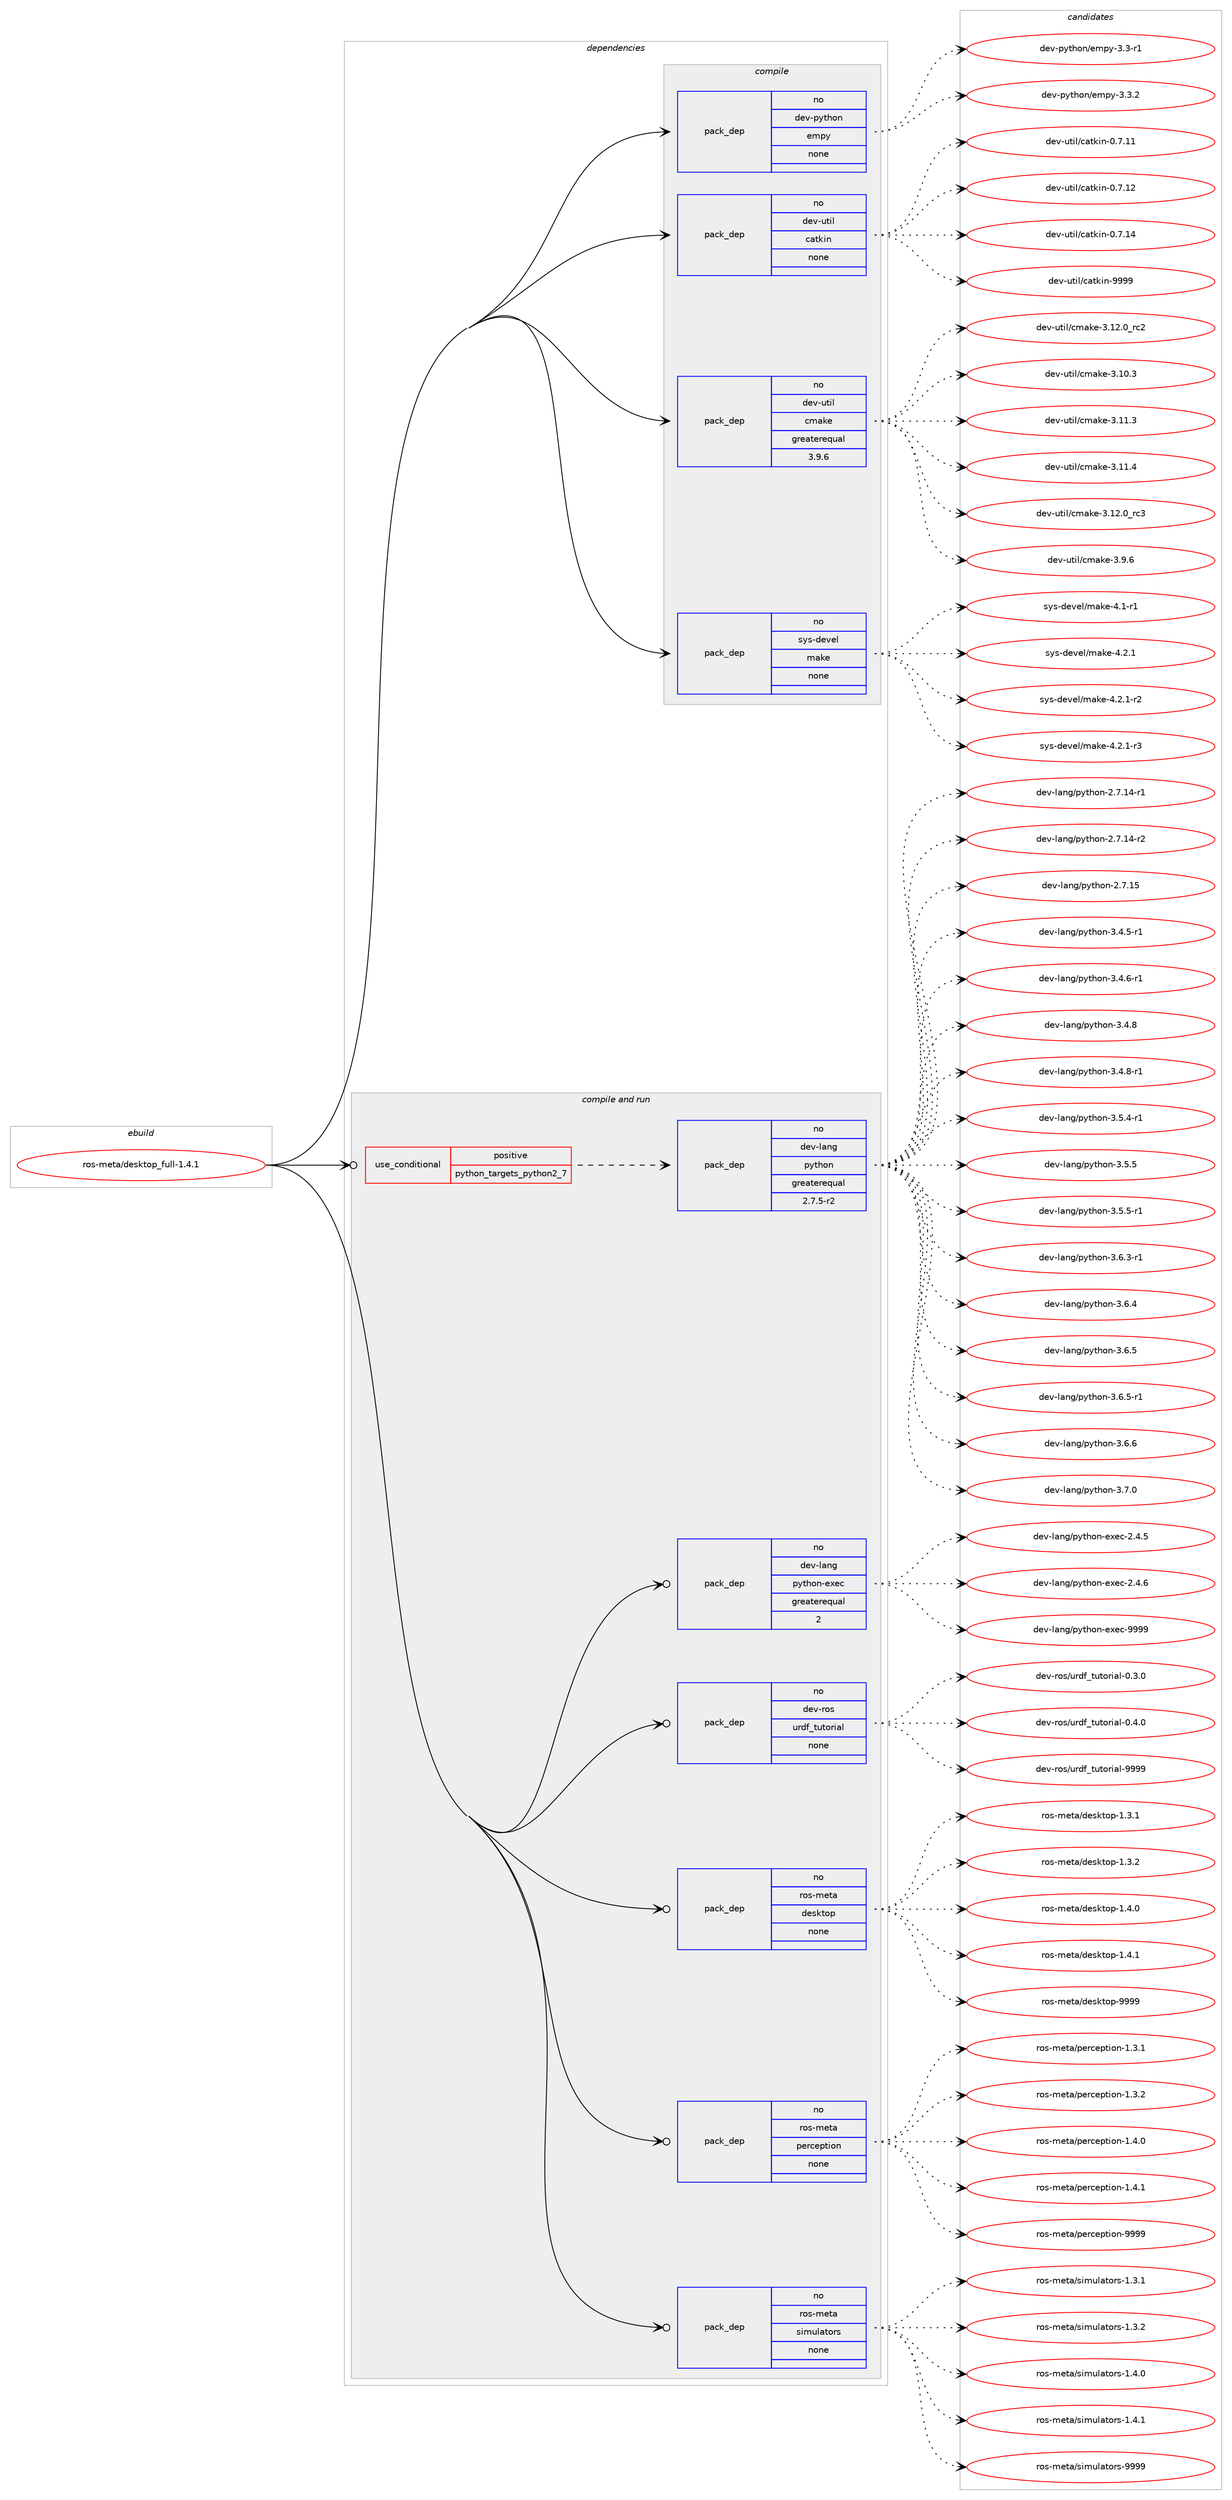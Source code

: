 digraph prolog {

# *************
# Graph options
# *************

newrank=true;
concentrate=true;
compound=true;
graph [rankdir=LR,fontname=Helvetica,fontsize=10,ranksep=1.5];#, ranksep=2.5, nodesep=0.2];
edge  [arrowhead=vee];
node  [fontname=Helvetica,fontsize=10];

# **********
# The ebuild
# **********

subgraph cluster_leftcol {
color=gray;
rank=same;
label=<<i>ebuild</i>>;
id [label="ros-meta/desktop_full-1.4.1", color=red, width=4, href="../ros-meta/desktop_full-1.4.1.svg"];
}

# ****************
# The dependencies
# ****************

subgraph cluster_midcol {
color=gray;
label=<<i>dependencies</i>>;
subgraph cluster_compile {
fillcolor="#eeeeee";
style=filled;
label=<<i>compile</i>>;
subgraph pack755 {
dependency1118 [label=<<TABLE BORDER="0" CELLBORDER="1" CELLSPACING="0" CELLPADDING="4" WIDTH="220"><TR><TD ROWSPAN="6" CELLPADDING="30">pack_dep</TD></TR><TR><TD WIDTH="110">no</TD></TR><TR><TD>dev-python</TD></TR><TR><TD>empy</TD></TR><TR><TD>none</TD></TR><TR><TD></TD></TR></TABLE>>, shape=none, color=blue];
}
id:e -> dependency1118:w [weight=20,style="solid",arrowhead="vee"];
subgraph pack756 {
dependency1119 [label=<<TABLE BORDER="0" CELLBORDER="1" CELLSPACING="0" CELLPADDING="4" WIDTH="220"><TR><TD ROWSPAN="6" CELLPADDING="30">pack_dep</TD></TR><TR><TD WIDTH="110">no</TD></TR><TR><TD>dev-util</TD></TR><TR><TD>catkin</TD></TR><TR><TD>none</TD></TR><TR><TD></TD></TR></TABLE>>, shape=none, color=blue];
}
id:e -> dependency1119:w [weight=20,style="solid",arrowhead="vee"];
subgraph pack757 {
dependency1120 [label=<<TABLE BORDER="0" CELLBORDER="1" CELLSPACING="0" CELLPADDING="4" WIDTH="220"><TR><TD ROWSPAN="6" CELLPADDING="30">pack_dep</TD></TR><TR><TD WIDTH="110">no</TD></TR><TR><TD>dev-util</TD></TR><TR><TD>cmake</TD></TR><TR><TD>greaterequal</TD></TR><TR><TD>3.9.6</TD></TR></TABLE>>, shape=none, color=blue];
}
id:e -> dependency1120:w [weight=20,style="solid",arrowhead="vee"];
subgraph pack758 {
dependency1121 [label=<<TABLE BORDER="0" CELLBORDER="1" CELLSPACING="0" CELLPADDING="4" WIDTH="220"><TR><TD ROWSPAN="6" CELLPADDING="30">pack_dep</TD></TR><TR><TD WIDTH="110">no</TD></TR><TR><TD>sys-devel</TD></TR><TR><TD>make</TD></TR><TR><TD>none</TD></TR><TR><TD></TD></TR></TABLE>>, shape=none, color=blue];
}
id:e -> dependency1121:w [weight=20,style="solid",arrowhead="vee"];
}
subgraph cluster_compileandrun {
fillcolor="#eeeeee";
style=filled;
label=<<i>compile and run</i>>;
subgraph cond339 {
dependency1122 [label=<<TABLE BORDER="0" CELLBORDER="1" CELLSPACING="0" CELLPADDING="4"><TR><TD ROWSPAN="3" CELLPADDING="10">use_conditional</TD></TR><TR><TD>positive</TD></TR><TR><TD>python_targets_python2_7</TD></TR></TABLE>>, shape=none, color=red];
subgraph pack759 {
dependency1123 [label=<<TABLE BORDER="0" CELLBORDER="1" CELLSPACING="0" CELLPADDING="4" WIDTH="220"><TR><TD ROWSPAN="6" CELLPADDING="30">pack_dep</TD></TR><TR><TD WIDTH="110">no</TD></TR><TR><TD>dev-lang</TD></TR><TR><TD>python</TD></TR><TR><TD>greaterequal</TD></TR><TR><TD>2.7.5-r2</TD></TR></TABLE>>, shape=none, color=blue];
}
dependency1122:e -> dependency1123:w [weight=20,style="dashed",arrowhead="vee"];
}
id:e -> dependency1122:w [weight=20,style="solid",arrowhead="odotvee"];
subgraph pack760 {
dependency1124 [label=<<TABLE BORDER="0" CELLBORDER="1" CELLSPACING="0" CELLPADDING="4" WIDTH="220"><TR><TD ROWSPAN="6" CELLPADDING="30">pack_dep</TD></TR><TR><TD WIDTH="110">no</TD></TR><TR><TD>dev-lang</TD></TR><TR><TD>python-exec</TD></TR><TR><TD>greaterequal</TD></TR><TR><TD>2</TD></TR></TABLE>>, shape=none, color=blue];
}
id:e -> dependency1124:w [weight=20,style="solid",arrowhead="odotvee"];
subgraph pack761 {
dependency1125 [label=<<TABLE BORDER="0" CELLBORDER="1" CELLSPACING="0" CELLPADDING="4" WIDTH="220"><TR><TD ROWSPAN="6" CELLPADDING="30">pack_dep</TD></TR><TR><TD WIDTH="110">no</TD></TR><TR><TD>dev-ros</TD></TR><TR><TD>urdf_tutorial</TD></TR><TR><TD>none</TD></TR><TR><TD></TD></TR></TABLE>>, shape=none, color=blue];
}
id:e -> dependency1125:w [weight=20,style="solid",arrowhead="odotvee"];
subgraph pack762 {
dependency1126 [label=<<TABLE BORDER="0" CELLBORDER="1" CELLSPACING="0" CELLPADDING="4" WIDTH="220"><TR><TD ROWSPAN="6" CELLPADDING="30">pack_dep</TD></TR><TR><TD WIDTH="110">no</TD></TR><TR><TD>ros-meta</TD></TR><TR><TD>desktop</TD></TR><TR><TD>none</TD></TR><TR><TD></TD></TR></TABLE>>, shape=none, color=blue];
}
id:e -> dependency1126:w [weight=20,style="solid",arrowhead="odotvee"];
subgraph pack763 {
dependency1127 [label=<<TABLE BORDER="0" CELLBORDER="1" CELLSPACING="0" CELLPADDING="4" WIDTH="220"><TR><TD ROWSPAN="6" CELLPADDING="30">pack_dep</TD></TR><TR><TD WIDTH="110">no</TD></TR><TR><TD>ros-meta</TD></TR><TR><TD>perception</TD></TR><TR><TD>none</TD></TR><TR><TD></TD></TR></TABLE>>, shape=none, color=blue];
}
id:e -> dependency1127:w [weight=20,style="solid",arrowhead="odotvee"];
subgraph pack764 {
dependency1128 [label=<<TABLE BORDER="0" CELLBORDER="1" CELLSPACING="0" CELLPADDING="4" WIDTH="220"><TR><TD ROWSPAN="6" CELLPADDING="30">pack_dep</TD></TR><TR><TD WIDTH="110">no</TD></TR><TR><TD>ros-meta</TD></TR><TR><TD>simulators</TD></TR><TR><TD>none</TD></TR><TR><TD></TD></TR></TABLE>>, shape=none, color=blue];
}
id:e -> dependency1128:w [weight=20,style="solid",arrowhead="odotvee"];
}
subgraph cluster_run {
fillcolor="#eeeeee";
style=filled;
label=<<i>run</i>>;
}
}

# **************
# The candidates
# **************

subgraph cluster_choices {
rank=same;
color=gray;
label=<<i>candidates</i>>;

subgraph choice755 {
color=black;
nodesep=1;
choice1001011184511212111610411111047101109112121455146514511449 [label="dev-python/empy-3.3-r1", color=red, width=4,href="../dev-python/empy-3.3-r1.svg"];
choice1001011184511212111610411111047101109112121455146514650 [label="dev-python/empy-3.3.2", color=red, width=4,href="../dev-python/empy-3.3.2.svg"];
dependency1118:e -> choice1001011184511212111610411111047101109112121455146514511449:w [style=dotted,weight="100"];
dependency1118:e -> choice1001011184511212111610411111047101109112121455146514650:w [style=dotted,weight="100"];
}
subgraph choice756 {
color=black;
nodesep=1;
choice1001011184511711610510847999711610710511045484655464949 [label="dev-util/catkin-0.7.11", color=red, width=4,href="../dev-util/catkin-0.7.11.svg"];
choice1001011184511711610510847999711610710511045484655464950 [label="dev-util/catkin-0.7.12", color=red, width=4,href="../dev-util/catkin-0.7.12.svg"];
choice1001011184511711610510847999711610710511045484655464952 [label="dev-util/catkin-0.7.14", color=red, width=4,href="../dev-util/catkin-0.7.14.svg"];
choice100101118451171161051084799971161071051104557575757 [label="dev-util/catkin-9999", color=red, width=4,href="../dev-util/catkin-9999.svg"];
dependency1119:e -> choice1001011184511711610510847999711610710511045484655464949:w [style=dotted,weight="100"];
dependency1119:e -> choice1001011184511711610510847999711610710511045484655464950:w [style=dotted,weight="100"];
dependency1119:e -> choice1001011184511711610510847999711610710511045484655464952:w [style=dotted,weight="100"];
dependency1119:e -> choice100101118451171161051084799971161071051104557575757:w [style=dotted,weight="100"];
}
subgraph choice757 {
color=black;
nodesep=1;
choice1001011184511711610510847991099710710145514649504648951149950 [label="dev-util/cmake-3.12.0_rc2", color=red, width=4,href="../dev-util/cmake-3.12.0_rc2.svg"];
choice1001011184511711610510847991099710710145514649484651 [label="dev-util/cmake-3.10.3", color=red, width=4,href="../dev-util/cmake-3.10.3.svg"];
choice1001011184511711610510847991099710710145514649494651 [label="dev-util/cmake-3.11.3", color=red, width=4,href="../dev-util/cmake-3.11.3.svg"];
choice1001011184511711610510847991099710710145514649494652 [label="dev-util/cmake-3.11.4", color=red, width=4,href="../dev-util/cmake-3.11.4.svg"];
choice1001011184511711610510847991099710710145514649504648951149951 [label="dev-util/cmake-3.12.0_rc3", color=red, width=4,href="../dev-util/cmake-3.12.0_rc3.svg"];
choice10010111845117116105108479910997107101455146574654 [label="dev-util/cmake-3.9.6", color=red, width=4,href="../dev-util/cmake-3.9.6.svg"];
dependency1120:e -> choice1001011184511711610510847991099710710145514649504648951149950:w [style=dotted,weight="100"];
dependency1120:e -> choice1001011184511711610510847991099710710145514649484651:w [style=dotted,weight="100"];
dependency1120:e -> choice1001011184511711610510847991099710710145514649494651:w [style=dotted,weight="100"];
dependency1120:e -> choice1001011184511711610510847991099710710145514649494652:w [style=dotted,weight="100"];
dependency1120:e -> choice1001011184511711610510847991099710710145514649504648951149951:w [style=dotted,weight="100"];
dependency1120:e -> choice10010111845117116105108479910997107101455146574654:w [style=dotted,weight="100"];
}
subgraph choice758 {
color=black;
nodesep=1;
choice115121115451001011181011084710997107101455246494511449 [label="sys-devel/make-4.1-r1", color=red, width=4,href="../sys-devel/make-4.1-r1.svg"];
choice115121115451001011181011084710997107101455246504649 [label="sys-devel/make-4.2.1", color=red, width=4,href="../sys-devel/make-4.2.1.svg"];
choice1151211154510010111810110847109971071014552465046494511450 [label="sys-devel/make-4.2.1-r2", color=red, width=4,href="../sys-devel/make-4.2.1-r2.svg"];
choice1151211154510010111810110847109971071014552465046494511451 [label="sys-devel/make-4.2.1-r3", color=red, width=4,href="../sys-devel/make-4.2.1-r3.svg"];
dependency1121:e -> choice115121115451001011181011084710997107101455246494511449:w [style=dotted,weight="100"];
dependency1121:e -> choice115121115451001011181011084710997107101455246504649:w [style=dotted,weight="100"];
dependency1121:e -> choice1151211154510010111810110847109971071014552465046494511450:w [style=dotted,weight="100"];
dependency1121:e -> choice1151211154510010111810110847109971071014552465046494511451:w [style=dotted,weight="100"];
}
subgraph choice759 {
color=black;
nodesep=1;
choice100101118451089711010347112121116104111110455046554649524511449 [label="dev-lang/python-2.7.14-r1", color=red, width=4,href="../dev-lang/python-2.7.14-r1.svg"];
choice100101118451089711010347112121116104111110455046554649524511450 [label="dev-lang/python-2.7.14-r2", color=red, width=4,href="../dev-lang/python-2.7.14-r2.svg"];
choice10010111845108971101034711212111610411111045504655464953 [label="dev-lang/python-2.7.15", color=red, width=4,href="../dev-lang/python-2.7.15.svg"];
choice1001011184510897110103471121211161041111104551465246534511449 [label="dev-lang/python-3.4.5-r1", color=red, width=4,href="../dev-lang/python-3.4.5-r1.svg"];
choice1001011184510897110103471121211161041111104551465246544511449 [label="dev-lang/python-3.4.6-r1", color=red, width=4,href="../dev-lang/python-3.4.6-r1.svg"];
choice100101118451089711010347112121116104111110455146524656 [label="dev-lang/python-3.4.8", color=red, width=4,href="../dev-lang/python-3.4.8.svg"];
choice1001011184510897110103471121211161041111104551465246564511449 [label="dev-lang/python-3.4.8-r1", color=red, width=4,href="../dev-lang/python-3.4.8-r1.svg"];
choice1001011184510897110103471121211161041111104551465346524511449 [label="dev-lang/python-3.5.4-r1", color=red, width=4,href="../dev-lang/python-3.5.4-r1.svg"];
choice100101118451089711010347112121116104111110455146534653 [label="dev-lang/python-3.5.5", color=red, width=4,href="../dev-lang/python-3.5.5.svg"];
choice1001011184510897110103471121211161041111104551465346534511449 [label="dev-lang/python-3.5.5-r1", color=red, width=4,href="../dev-lang/python-3.5.5-r1.svg"];
choice1001011184510897110103471121211161041111104551465446514511449 [label="dev-lang/python-3.6.3-r1", color=red, width=4,href="../dev-lang/python-3.6.3-r1.svg"];
choice100101118451089711010347112121116104111110455146544652 [label="dev-lang/python-3.6.4", color=red, width=4,href="../dev-lang/python-3.6.4.svg"];
choice100101118451089711010347112121116104111110455146544653 [label="dev-lang/python-3.6.5", color=red, width=4,href="../dev-lang/python-3.6.5.svg"];
choice1001011184510897110103471121211161041111104551465446534511449 [label="dev-lang/python-3.6.5-r1", color=red, width=4,href="../dev-lang/python-3.6.5-r1.svg"];
choice100101118451089711010347112121116104111110455146544654 [label="dev-lang/python-3.6.6", color=red, width=4,href="../dev-lang/python-3.6.6.svg"];
choice100101118451089711010347112121116104111110455146554648 [label="dev-lang/python-3.7.0", color=red, width=4,href="../dev-lang/python-3.7.0.svg"];
dependency1123:e -> choice100101118451089711010347112121116104111110455046554649524511449:w [style=dotted,weight="100"];
dependency1123:e -> choice100101118451089711010347112121116104111110455046554649524511450:w [style=dotted,weight="100"];
dependency1123:e -> choice10010111845108971101034711212111610411111045504655464953:w [style=dotted,weight="100"];
dependency1123:e -> choice1001011184510897110103471121211161041111104551465246534511449:w [style=dotted,weight="100"];
dependency1123:e -> choice1001011184510897110103471121211161041111104551465246544511449:w [style=dotted,weight="100"];
dependency1123:e -> choice100101118451089711010347112121116104111110455146524656:w [style=dotted,weight="100"];
dependency1123:e -> choice1001011184510897110103471121211161041111104551465246564511449:w [style=dotted,weight="100"];
dependency1123:e -> choice1001011184510897110103471121211161041111104551465346524511449:w [style=dotted,weight="100"];
dependency1123:e -> choice100101118451089711010347112121116104111110455146534653:w [style=dotted,weight="100"];
dependency1123:e -> choice1001011184510897110103471121211161041111104551465346534511449:w [style=dotted,weight="100"];
dependency1123:e -> choice1001011184510897110103471121211161041111104551465446514511449:w [style=dotted,weight="100"];
dependency1123:e -> choice100101118451089711010347112121116104111110455146544652:w [style=dotted,weight="100"];
dependency1123:e -> choice100101118451089711010347112121116104111110455146544653:w [style=dotted,weight="100"];
dependency1123:e -> choice1001011184510897110103471121211161041111104551465446534511449:w [style=dotted,weight="100"];
dependency1123:e -> choice100101118451089711010347112121116104111110455146544654:w [style=dotted,weight="100"];
dependency1123:e -> choice100101118451089711010347112121116104111110455146554648:w [style=dotted,weight="100"];
}
subgraph choice760 {
color=black;
nodesep=1;
choice1001011184510897110103471121211161041111104510112010199455046524653 [label="dev-lang/python-exec-2.4.5", color=red, width=4,href="../dev-lang/python-exec-2.4.5.svg"];
choice1001011184510897110103471121211161041111104510112010199455046524654 [label="dev-lang/python-exec-2.4.6", color=red, width=4,href="../dev-lang/python-exec-2.4.6.svg"];
choice10010111845108971101034711212111610411111045101120101994557575757 [label="dev-lang/python-exec-9999", color=red, width=4,href="../dev-lang/python-exec-9999.svg"];
dependency1124:e -> choice1001011184510897110103471121211161041111104510112010199455046524653:w [style=dotted,weight="100"];
dependency1124:e -> choice1001011184510897110103471121211161041111104510112010199455046524654:w [style=dotted,weight="100"];
dependency1124:e -> choice10010111845108971101034711212111610411111045101120101994557575757:w [style=dotted,weight="100"];
}
subgraph choice761 {
color=black;
nodesep=1;
choice10010111845114111115471171141001029511611711611111410597108454846514648 [label="dev-ros/urdf_tutorial-0.3.0", color=red, width=4,href="../dev-ros/urdf_tutorial-0.3.0.svg"];
choice10010111845114111115471171141001029511611711611111410597108454846524648 [label="dev-ros/urdf_tutorial-0.4.0", color=red, width=4,href="../dev-ros/urdf_tutorial-0.4.0.svg"];
choice100101118451141111154711711410010295116117116111114105971084557575757 [label="dev-ros/urdf_tutorial-9999", color=red, width=4,href="../dev-ros/urdf_tutorial-9999.svg"];
dependency1125:e -> choice10010111845114111115471171141001029511611711611111410597108454846514648:w [style=dotted,weight="100"];
dependency1125:e -> choice10010111845114111115471171141001029511611711611111410597108454846524648:w [style=dotted,weight="100"];
dependency1125:e -> choice100101118451141111154711711410010295116117116111114105971084557575757:w [style=dotted,weight="100"];
}
subgraph choice762 {
color=black;
nodesep=1;
choice114111115451091011169747100101115107116111112454946514649 [label="ros-meta/desktop-1.3.1", color=red, width=4,href="../ros-meta/desktop-1.3.1.svg"];
choice114111115451091011169747100101115107116111112454946514650 [label="ros-meta/desktop-1.3.2", color=red, width=4,href="../ros-meta/desktop-1.3.2.svg"];
choice114111115451091011169747100101115107116111112454946524648 [label="ros-meta/desktop-1.4.0", color=red, width=4,href="../ros-meta/desktop-1.4.0.svg"];
choice114111115451091011169747100101115107116111112454946524649 [label="ros-meta/desktop-1.4.1", color=red, width=4,href="../ros-meta/desktop-1.4.1.svg"];
choice1141111154510910111697471001011151071161111124557575757 [label="ros-meta/desktop-9999", color=red, width=4,href="../ros-meta/desktop-9999.svg"];
dependency1126:e -> choice114111115451091011169747100101115107116111112454946514649:w [style=dotted,weight="100"];
dependency1126:e -> choice114111115451091011169747100101115107116111112454946514650:w [style=dotted,weight="100"];
dependency1126:e -> choice114111115451091011169747100101115107116111112454946524648:w [style=dotted,weight="100"];
dependency1126:e -> choice114111115451091011169747100101115107116111112454946524649:w [style=dotted,weight="100"];
dependency1126:e -> choice1141111154510910111697471001011151071161111124557575757:w [style=dotted,weight="100"];
}
subgraph choice763 {
color=black;
nodesep=1;
choice11411111545109101116974711210111499101112116105111110454946514649 [label="ros-meta/perception-1.3.1", color=red, width=4,href="../ros-meta/perception-1.3.1.svg"];
choice11411111545109101116974711210111499101112116105111110454946514650 [label="ros-meta/perception-1.3.2", color=red, width=4,href="../ros-meta/perception-1.3.2.svg"];
choice11411111545109101116974711210111499101112116105111110454946524648 [label="ros-meta/perception-1.4.0", color=red, width=4,href="../ros-meta/perception-1.4.0.svg"];
choice11411111545109101116974711210111499101112116105111110454946524649 [label="ros-meta/perception-1.4.1", color=red, width=4,href="../ros-meta/perception-1.4.1.svg"];
choice114111115451091011169747112101114991011121161051111104557575757 [label="ros-meta/perception-9999", color=red, width=4,href="../ros-meta/perception-9999.svg"];
dependency1127:e -> choice11411111545109101116974711210111499101112116105111110454946514649:w [style=dotted,weight="100"];
dependency1127:e -> choice11411111545109101116974711210111499101112116105111110454946514650:w [style=dotted,weight="100"];
dependency1127:e -> choice11411111545109101116974711210111499101112116105111110454946524648:w [style=dotted,weight="100"];
dependency1127:e -> choice11411111545109101116974711210111499101112116105111110454946524649:w [style=dotted,weight="100"];
dependency1127:e -> choice114111115451091011169747112101114991011121161051111104557575757:w [style=dotted,weight="100"];
}
subgraph choice764 {
color=black;
nodesep=1;
choice11411111545109101116974711510510911710897116111114115454946514649 [label="ros-meta/simulators-1.3.1", color=red, width=4,href="../ros-meta/simulators-1.3.1.svg"];
choice11411111545109101116974711510510911710897116111114115454946514650 [label="ros-meta/simulators-1.3.2", color=red, width=4,href="../ros-meta/simulators-1.3.2.svg"];
choice11411111545109101116974711510510911710897116111114115454946524648 [label="ros-meta/simulators-1.4.0", color=red, width=4,href="../ros-meta/simulators-1.4.0.svg"];
choice11411111545109101116974711510510911710897116111114115454946524649 [label="ros-meta/simulators-1.4.1", color=red, width=4,href="../ros-meta/simulators-1.4.1.svg"];
choice114111115451091011169747115105109117108971161111141154557575757 [label="ros-meta/simulators-9999", color=red, width=4,href="../ros-meta/simulators-9999.svg"];
dependency1128:e -> choice11411111545109101116974711510510911710897116111114115454946514649:w [style=dotted,weight="100"];
dependency1128:e -> choice11411111545109101116974711510510911710897116111114115454946514650:w [style=dotted,weight="100"];
dependency1128:e -> choice11411111545109101116974711510510911710897116111114115454946524648:w [style=dotted,weight="100"];
dependency1128:e -> choice11411111545109101116974711510510911710897116111114115454946524649:w [style=dotted,weight="100"];
dependency1128:e -> choice114111115451091011169747115105109117108971161111141154557575757:w [style=dotted,weight="100"];
}
}

}

